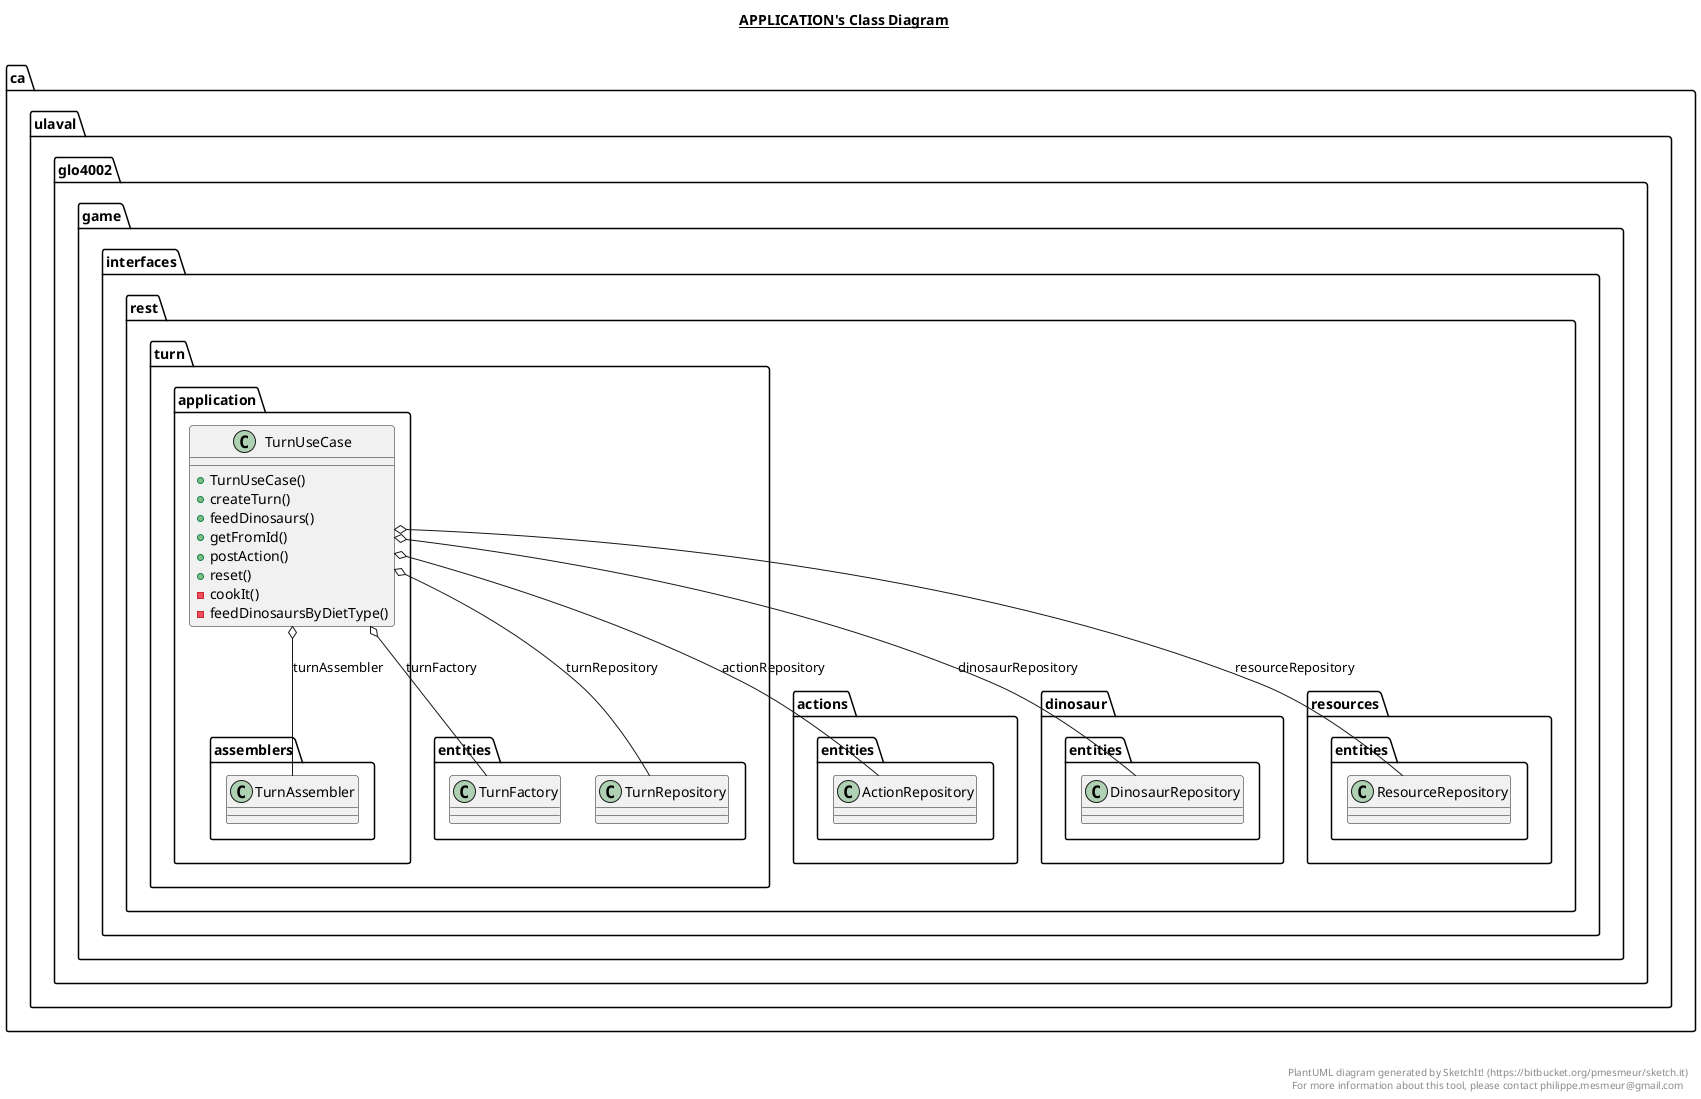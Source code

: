 @startuml

title __APPLICATION's Class Diagram__\n

  namespace ca.ulaval.glo4002.game {
    namespace interfaces.rest {
      namespace turn.application {
        class ca.ulaval.glo4002.game.interfaces.rest.turn.application.TurnUseCase {
            + TurnUseCase()
            + createTurn()
            + feedDinosaurs()
            + getFromId()
            + postAction()
            + reset()
            - cookIt()
            - feedDinosaursByDietType()
        }
      }
    }
  }
  

  ca.ulaval.glo4002.game.interfaces.rest.turn.application.TurnUseCase o-- ca.ulaval.glo4002.game.interfaces.rest.actions.entities.ActionRepository : actionRepository
  ca.ulaval.glo4002.game.interfaces.rest.turn.application.TurnUseCase o-- ca.ulaval.glo4002.game.interfaces.rest.dinosaur.entities.DinosaurRepository : dinosaurRepository
  ca.ulaval.glo4002.game.interfaces.rest.turn.application.TurnUseCase o-- ca.ulaval.glo4002.game.interfaces.rest.resources.entities.ResourceRepository : resourceRepository
  ca.ulaval.glo4002.game.interfaces.rest.turn.application.TurnUseCase o-- ca.ulaval.glo4002.game.interfaces.rest.turn.application.assemblers.TurnAssembler : turnAssembler
  ca.ulaval.glo4002.game.interfaces.rest.turn.application.TurnUseCase o-- ca.ulaval.glo4002.game.interfaces.rest.turn.entities.TurnFactory : turnFactory
  ca.ulaval.glo4002.game.interfaces.rest.turn.application.TurnUseCase o-- ca.ulaval.glo4002.game.interfaces.rest.turn.entities.TurnRepository : turnRepository


right footer


PlantUML diagram generated by SketchIt! (https://bitbucket.org/pmesmeur/sketch.it)
For more information about this tool, please contact philippe.mesmeur@gmail.com
endfooter

@enduml
